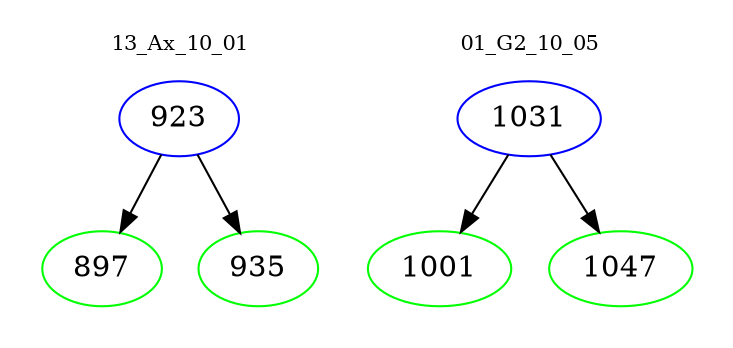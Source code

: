digraph{
subgraph cluster_0 {
color = white
label = "13_Ax_10_01";
fontsize=10;
T0_923 [label="923", color="blue"]
T0_923 -> T0_897 [color="black"]
T0_897 [label="897", color="green"]
T0_923 -> T0_935 [color="black"]
T0_935 [label="935", color="green"]
}
subgraph cluster_1 {
color = white
label = "01_G2_10_05";
fontsize=10;
T1_1031 [label="1031", color="blue"]
T1_1031 -> T1_1001 [color="black"]
T1_1001 [label="1001", color="green"]
T1_1031 -> T1_1047 [color="black"]
T1_1047 [label="1047", color="green"]
}
}
